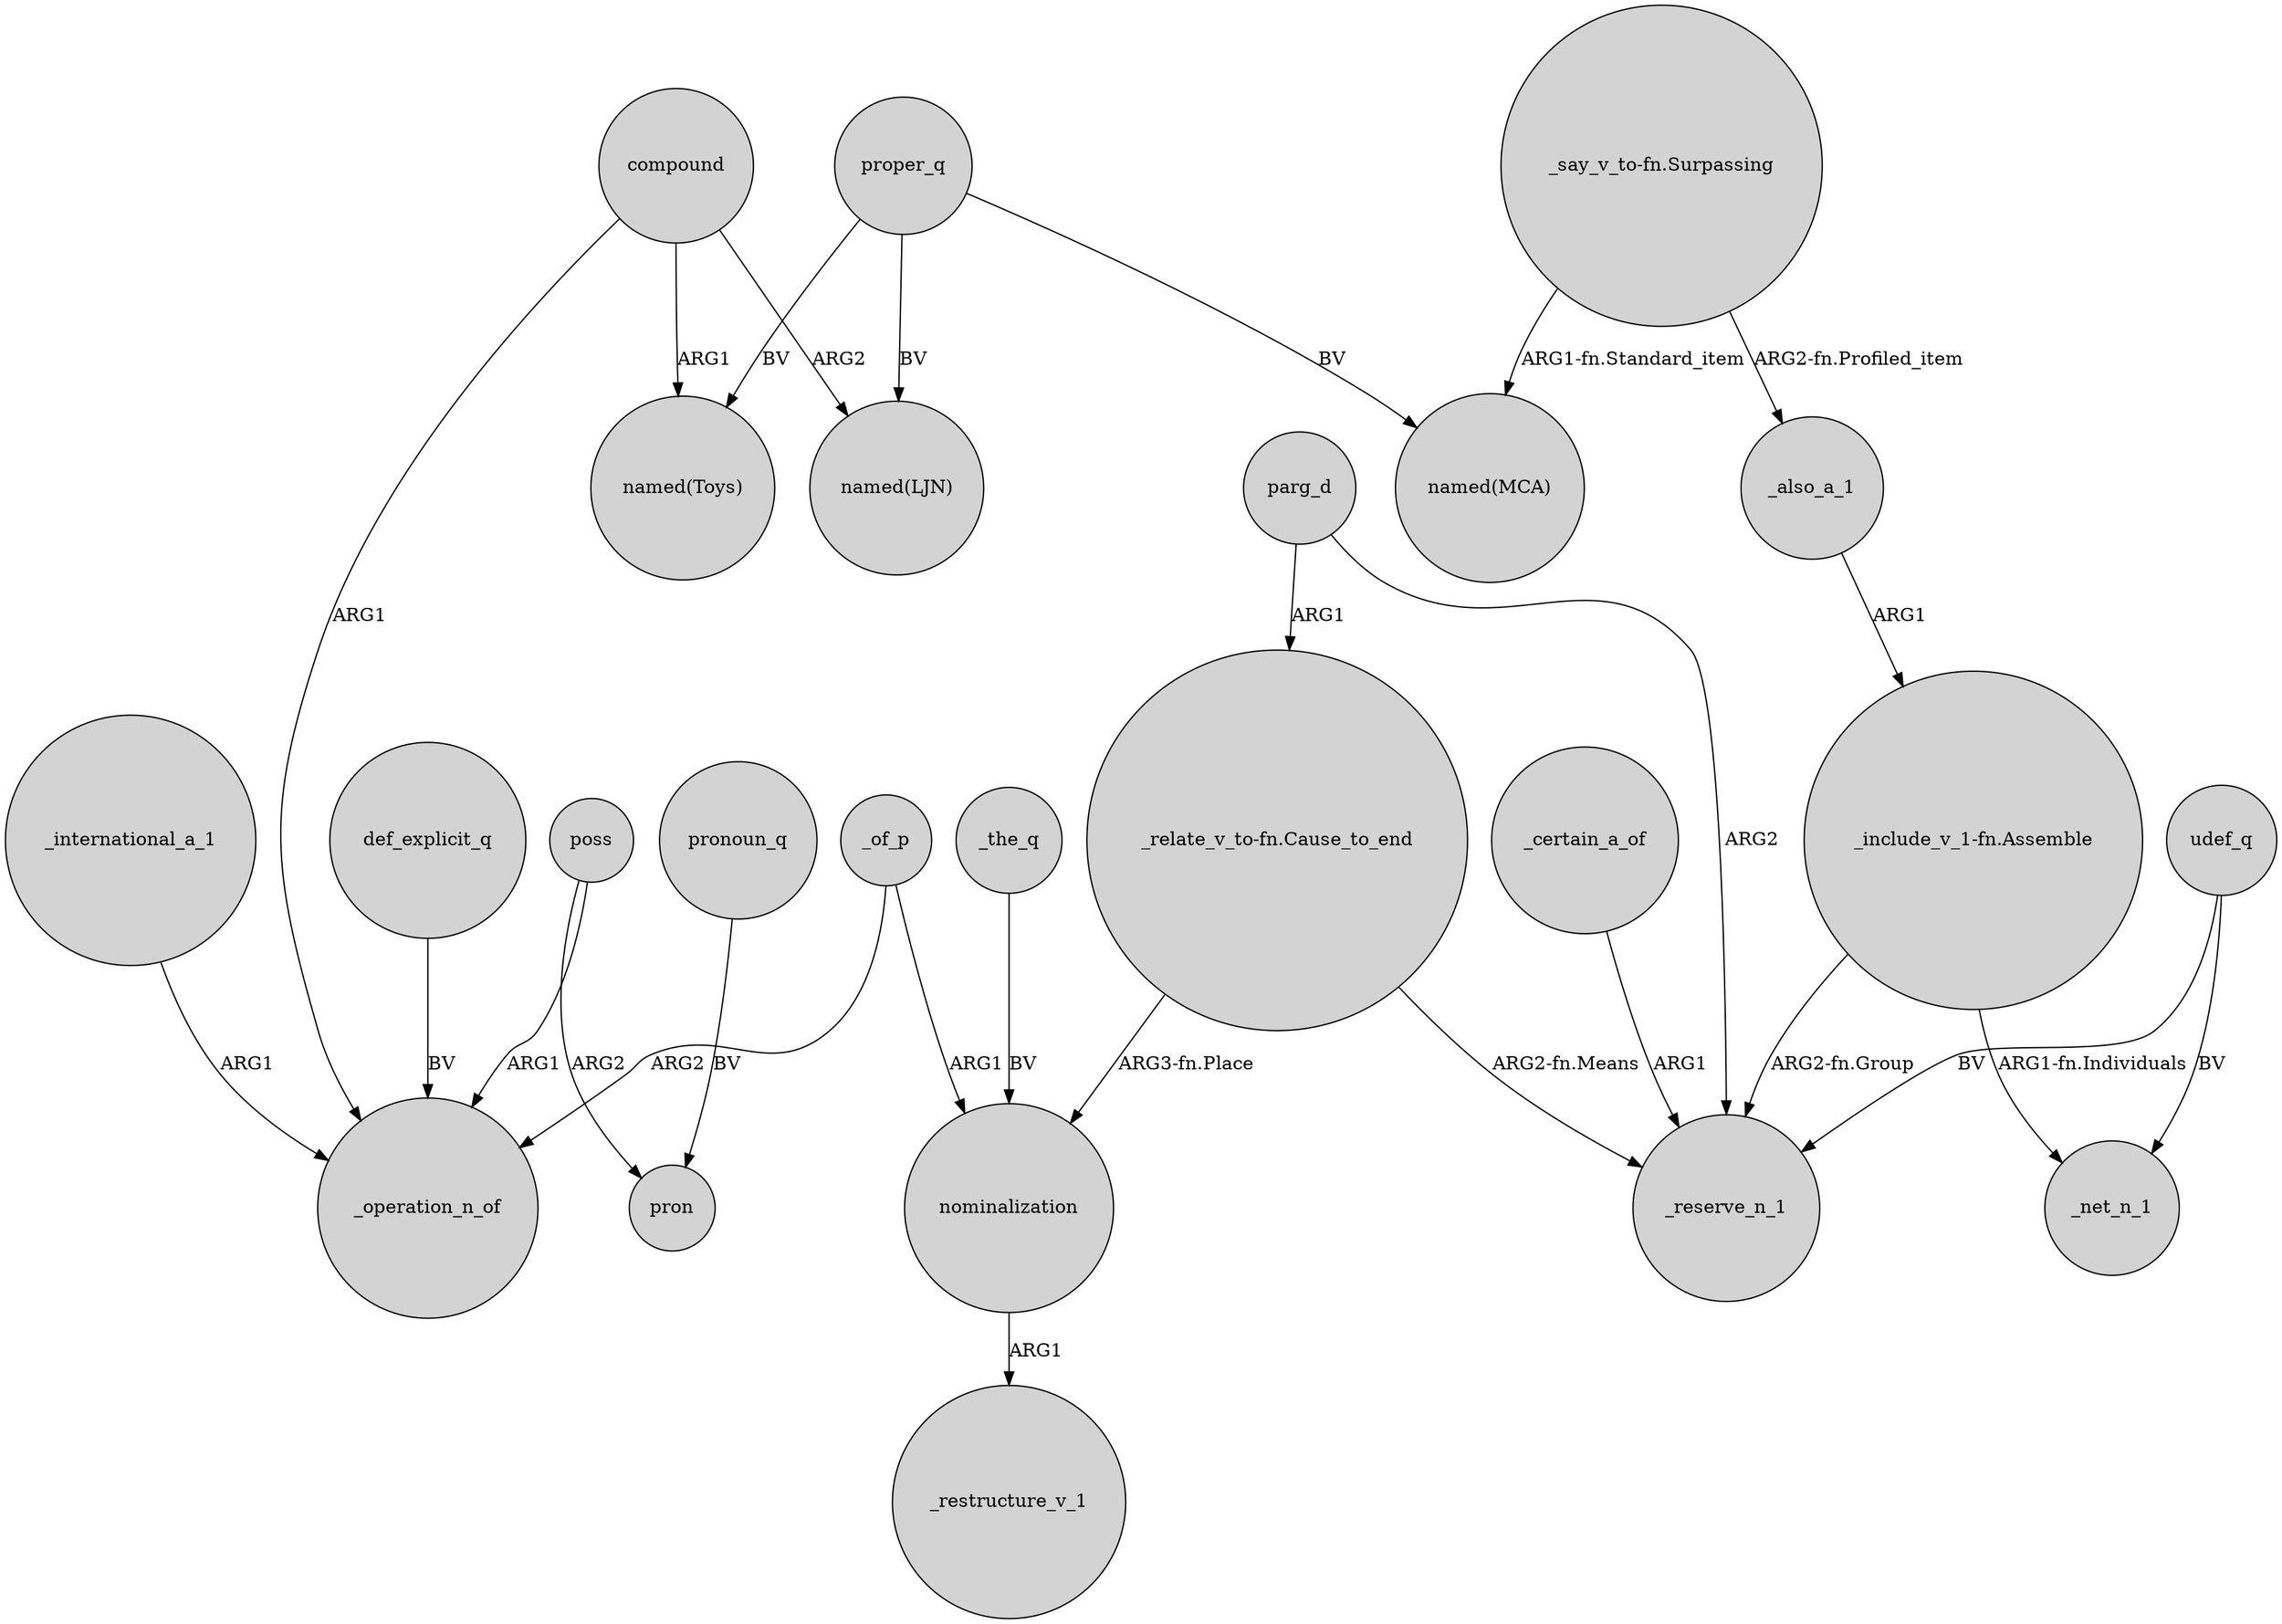 digraph {
	node [shape=circle style=filled]
	proper_q -> "named(LJN)" [label=BV]
	_the_q -> nominalization [label=BV]
	udef_q -> _reserve_n_1 [label=BV]
	"_include_v_1-fn.Assemble" -> _reserve_n_1 [label="ARG2-fn.Group"]
	proper_q -> "named(Toys)" [label=BV]
	_of_p -> nominalization [label=ARG1]
	parg_d -> _reserve_n_1 [label=ARG2]
	poss -> _operation_n_of [label=ARG1]
	_of_p -> _operation_n_of [label=ARG2]
	"_include_v_1-fn.Assemble" -> _net_n_1 [label="ARG1-fn.Individuals"]
	compound -> _operation_n_of [label=ARG1]
	proper_q -> "named(MCA)" [label=BV]
	pronoun_q -> pron [label=BV]
	_also_a_1 -> "_include_v_1-fn.Assemble" [label=ARG1]
	poss -> pron [label=ARG2]
	"_say_v_to-fn.Surpassing" -> _also_a_1 [label="ARG2-fn.Profiled_item"]
	nominalization -> _restructure_v_1 [label=ARG1]
	"_relate_v_to-fn.Cause_to_end" -> _reserve_n_1 [label="ARG2-fn.Means"]
	parg_d -> "_relate_v_to-fn.Cause_to_end" [label=ARG1]
	"_say_v_to-fn.Surpassing" -> "named(MCA)" [label="ARG1-fn.Standard_item"]
	udef_q -> _net_n_1 [label=BV]
	compound -> "named(Toys)" [label=ARG1]
	compound -> "named(LJN)" [label=ARG2]
	def_explicit_q -> _operation_n_of [label=BV]
	_certain_a_of -> _reserve_n_1 [label=ARG1]
	"_relate_v_to-fn.Cause_to_end" -> nominalization [label="ARG3-fn.Place"]
	_international_a_1 -> _operation_n_of [label=ARG1]
}
